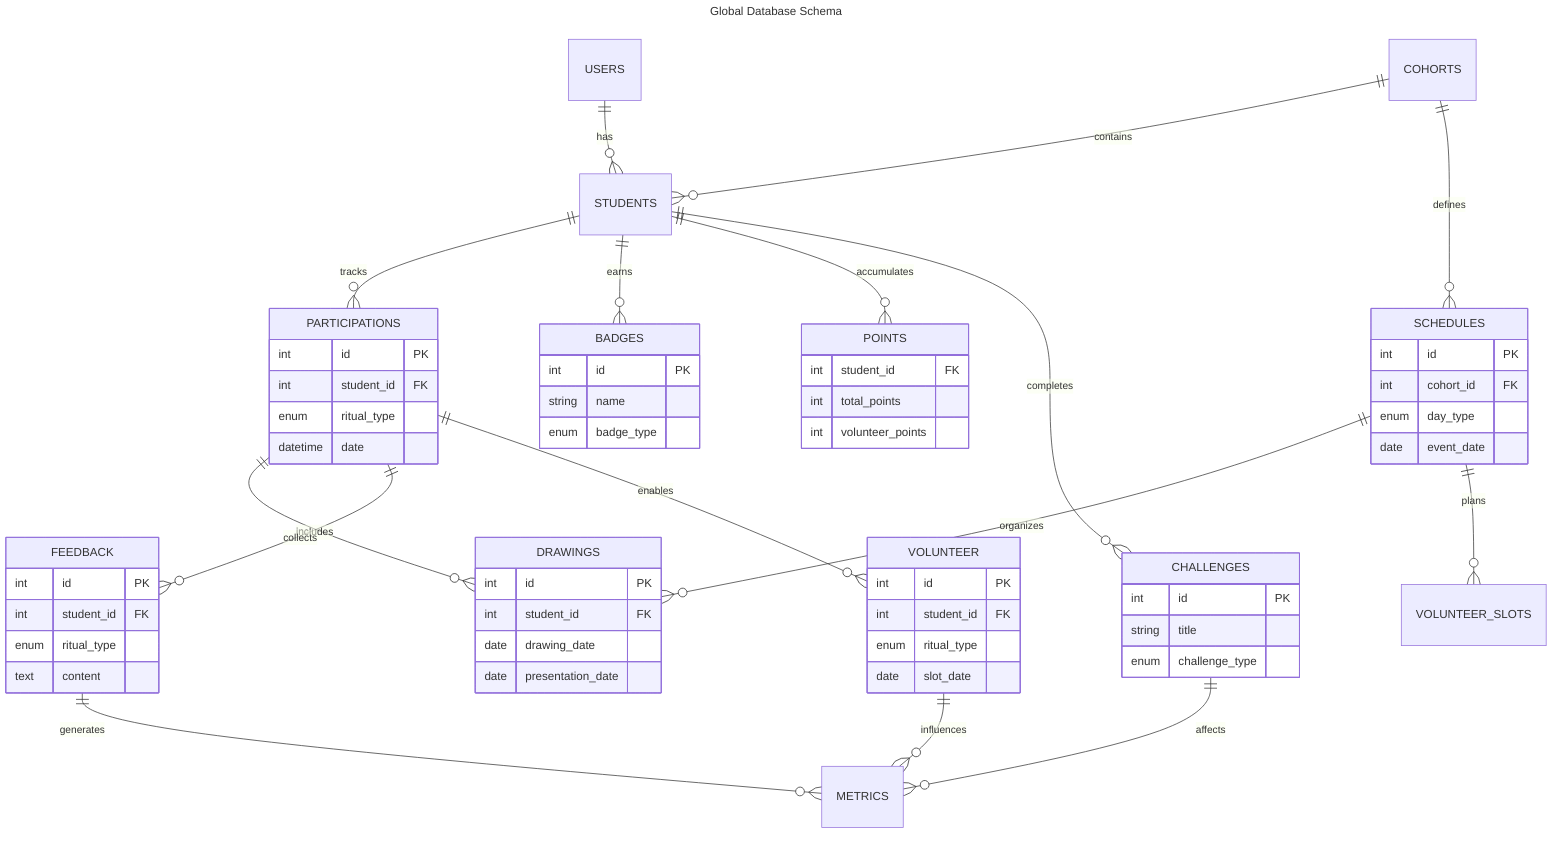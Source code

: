 ---
title: Global Database Schema
---
erDiagram
    %% Core Systems
    USERS ||--o{ STUDENTS : has
    STUDENTS ||--o{ PARTICIPATIONS : tracks
    COHORTS ||--o{ STUDENTS : contains

    %% Ritual Systems
    PARTICIPATIONS {
        int id PK
        int student_id FK
        enum ritual_type
        datetime date
    }

    DRAWINGS {
        int id PK
        int student_id FK
        date drawing_date
        date presentation_date
    }

    FEEDBACK {
        int id PK
        int student_id FK
        enum ritual_type
        text content
    }

    VOLUNTEER {
        int id PK
        int student_id FK
        enum ritual_type
        date slot_date
    }

    %% Achievement Systems
    BADGES {
        int id PK
        string name
        enum badge_type
    }

    POINTS {
        int student_id FK
        int total_points
        int volunteer_points
    }

    CHALLENGES {
        int id PK
        string title
        enum challenge_type
    }

    %% Time Management
    SCHEDULES {
        int id PK
        int cohort_id FK
        enum day_type
        date event_date
    }

    %% Relations
    PARTICIPATIONS ||--o{ DRAWINGS : includes
    PARTICIPATIONS ||--o{ FEEDBACK : collects
    PARTICIPATIONS ||--o{ VOLUNTEER : enables
    STUDENTS ||--o{ BADGES : earns
    STUDENTS ||--o{ POINTS : accumulates
    STUDENTS ||--o{ CHALLENGES : completes
    FEEDBACK ||--o{ METRICS : generates
    VOLUNTEER ||--o{ METRICS : influences
    CHALLENGES ||--o{ METRICS : affects
    COHORTS ||--o{ SCHEDULES : defines
    SCHEDULES ||--o{ DRAWINGS : organizes
    SCHEDULES ||--o{ VOLUNTEER_SLOTS : plans